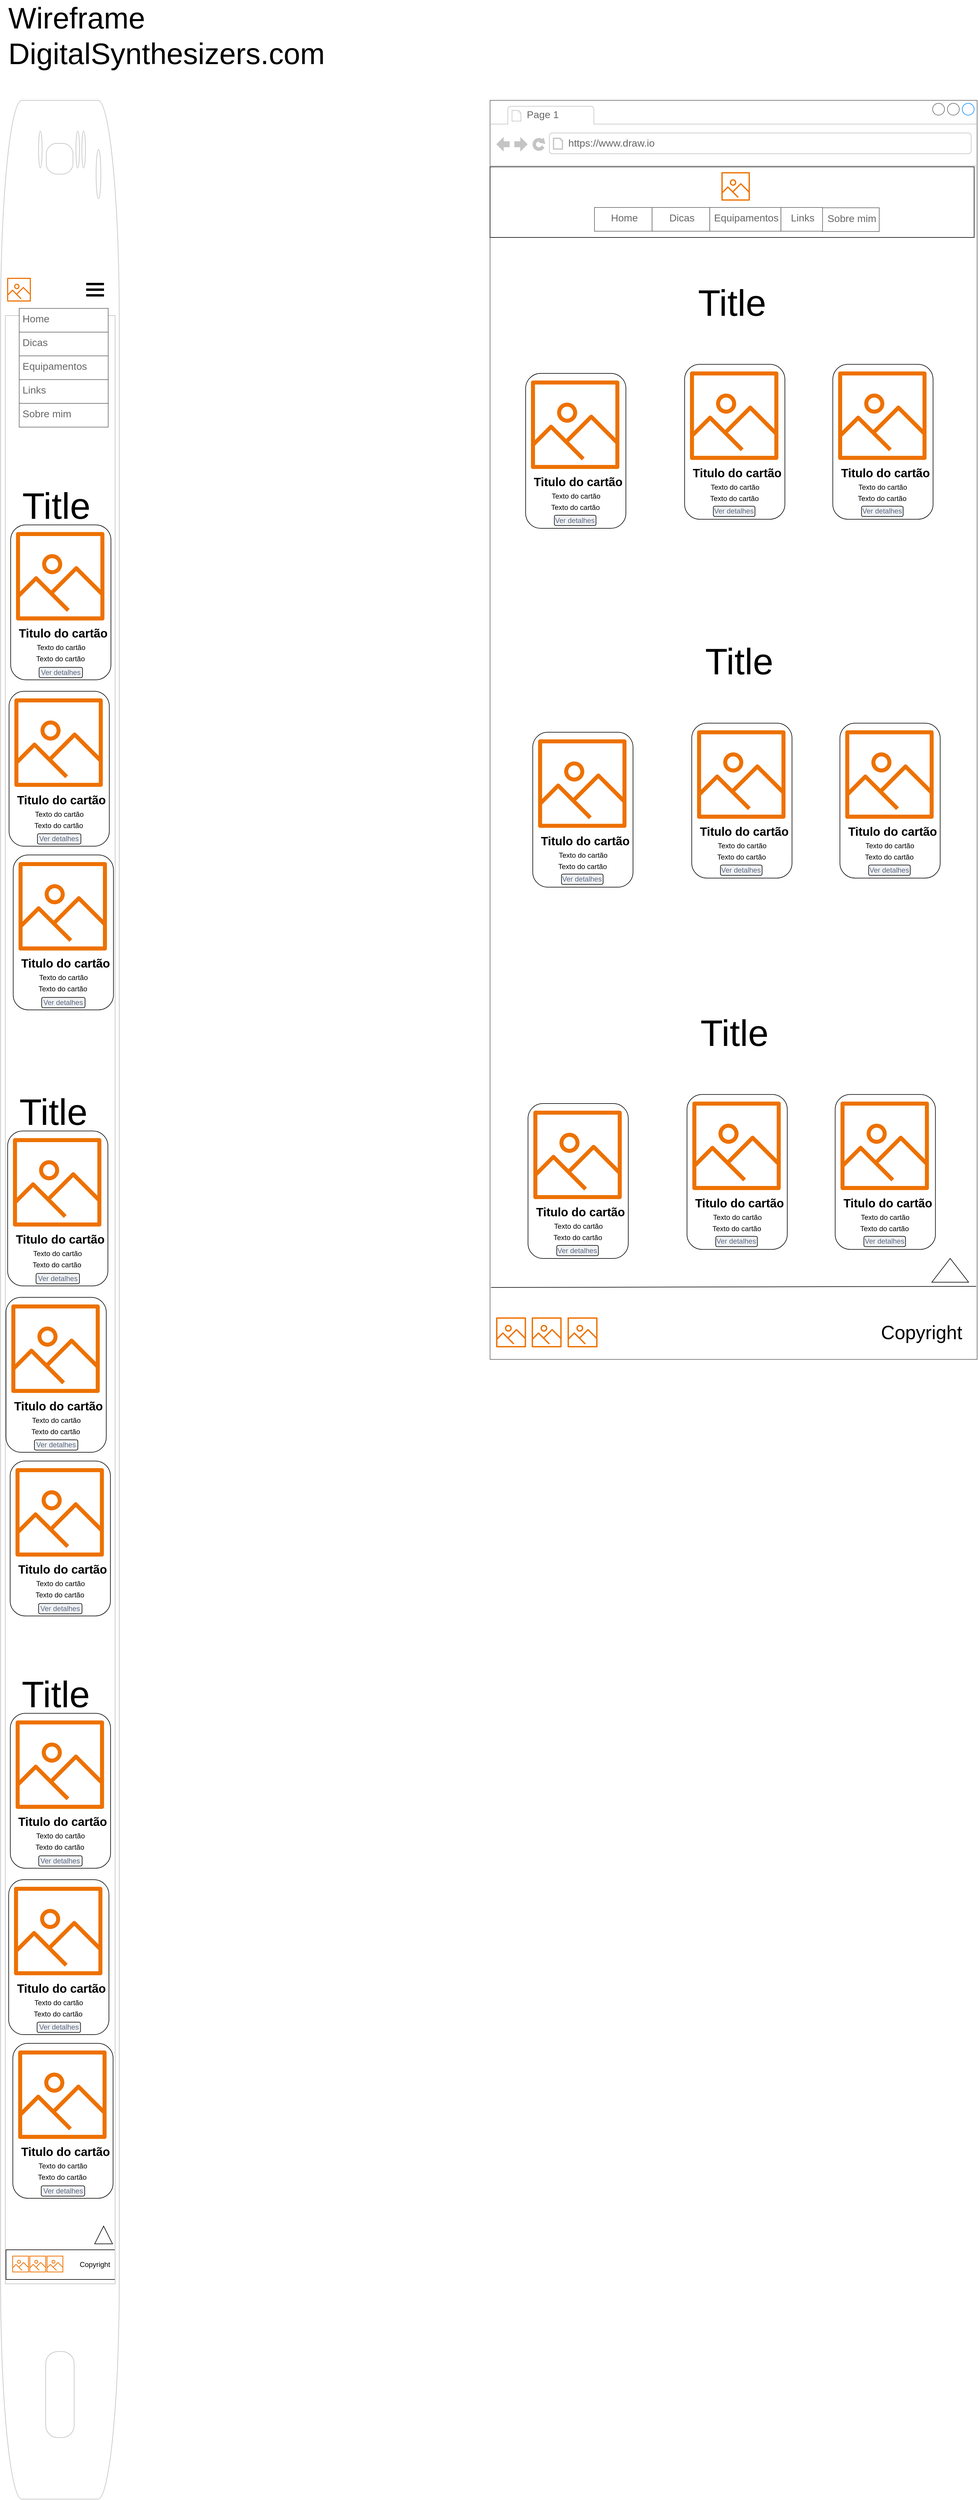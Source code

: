 <mxfile version="24.0.5" type="device">
  <diagram name="Página-1" id="FaP_dJT9hkuv4Exj-_sJ">
    <mxGraphModel dx="788" dy="883" grid="1" gridSize="10" guides="1" tooltips="1" connect="1" arrows="1" fold="1" page="1" pageScale="1" pageWidth="827" pageHeight="1169" math="0" shadow="0">
      <root>
        <mxCell id="0" />
        <mxCell id="1" parent="0" />
        <mxCell id="19RHVUslfX-rteBm91JF-3" value="" style="strokeWidth=1;shadow=0;dashed=0;align=center;html=1;shape=mxgraph.mockup.containers.browserWindow;rSize=0;strokeColor=#666666;strokeColor2=#008cff;strokeColor3=#c4c4c4;mainText=,;recursiveResize=0;container=0;" parent="1" vertex="1">
          <mxGeometry x="1654" y="209" width="821" height="2121" as="geometry" />
        </mxCell>
        <mxCell id="giOqo-i87lCZL18woFMz-3" value="" style="rounded=0;whiteSpace=wrap;html=1;" parent="1" vertex="1">
          <mxGeometry x="1654" y="321" width="816" height="119" as="geometry" />
        </mxCell>
        <mxCell id="giOqo-i87lCZL18woFMz-1" value="" style="rounded=0;whiteSpace=wrap;html=1;" parent="1" vertex="1">
          <mxGeometry x="838.13" y="3830" width="190" height="50" as="geometry" />
        </mxCell>
        <mxCell id="19RHVUslfX-rteBm91JF-1" value="" style="verticalLabelPosition=bottom;verticalAlign=top;html=1;shadow=0;dashed=0;strokeWidth=1;shape=mxgraph.android.phone2;strokeColor=#c0c0c0;" parent="1" vertex="1">
          <mxGeometry x="829" y="209" width="200" height="4041" as="geometry" />
        </mxCell>
        <mxCell id="19RHVUslfX-rteBm91JF-6" value="" style="sketch=0;outlineConnect=0;fontColor=#232F3E;gradientColor=none;fillColor=#ED7100;strokeColor=none;dashed=0;verticalLabelPosition=bottom;verticalAlign=top;align=center;html=1;fontSize=12;fontStyle=0;aspect=fixed;pointerEvents=1;shape=mxgraph.aws4.container_registry_image;" parent="1" vertex="1">
          <mxGeometry x="840" y="508" width="40" height="40" as="geometry" />
        </mxCell>
        <mxCell id="19RHVUslfX-rteBm91JF-7" value="" style="sketch=0;outlineConnect=0;fontColor=#232F3E;gradientColor=none;fillColor=#ED7100;strokeColor=none;dashed=0;verticalLabelPosition=bottom;verticalAlign=top;align=center;html=1;fontSize=12;fontStyle=0;aspect=fixed;pointerEvents=1;shape=mxgraph.aws4.container_registry_image;" parent="1" vertex="1">
          <mxGeometry x="848.63" y="3840" width="28" height="28" as="geometry" />
        </mxCell>
        <mxCell id="19RHVUslfX-rteBm91JF-8" value="" style="sketch=0;outlineConnect=0;fontColor=#232F3E;gradientColor=none;fillColor=#ED7100;strokeColor=none;dashed=0;verticalLabelPosition=bottom;verticalAlign=top;align=center;html=1;fontSize=12;fontStyle=0;aspect=fixed;pointerEvents=1;shape=mxgraph.aws4.container_registry_image;" parent="1" vertex="1">
          <mxGeometry x="877.63" y="3840" width="28" height="28" as="geometry" />
        </mxCell>
        <mxCell id="19RHVUslfX-rteBm91JF-9" value="" style="sketch=0;outlineConnect=0;fontColor=#232F3E;gradientColor=none;fillColor=#ED7100;strokeColor=none;dashed=0;verticalLabelPosition=bottom;verticalAlign=top;align=center;html=1;fontSize=12;fontStyle=0;aspect=fixed;pointerEvents=1;shape=mxgraph.aws4.container_registry_image;" parent="1" vertex="1">
          <mxGeometry x="906.63" y="3840" width="28" height="28" as="geometry" />
        </mxCell>
        <mxCell id="19RHVUslfX-rteBm91JF-10" value="Copyright" style="text;html=1;strokeColor=none;fillColor=none;align=center;verticalAlign=middle;whiteSpace=wrap;rounded=0;" parent="1" vertex="1">
          <mxGeometry x="957.63" y="3840" width="60" height="30" as="geometry" />
        </mxCell>
        <mxCell id="19RHVUslfX-rteBm91JF-19" value="" style="verticalLabelPosition=bottom;shadow=0;dashed=0;align=center;html=1;verticalAlign=top;shape=mxgraph.electrical.transmission.3_line_bus;strokeWidth=4;" parent="1" vertex="1">
          <mxGeometry x="973.25" y="518.5" width="30" height="19" as="geometry" />
        </mxCell>
        <mxCell id="19RHVUslfX-rteBm91JF-21" value="" style="html=1;shadow=0;dashed=0;align=center;verticalAlign=middle;shape=mxgraph.arrows2.arrow;dy=0.6;dx=40;direction=north;notch=0;" parent="1" vertex="1">
          <mxGeometry x="987.63" y="3790" width="30" height="30" as="geometry" />
        </mxCell>
        <mxCell id="19RHVUslfX-rteBm91JF-33" value="" style="group" parent="1" vertex="1" connectable="0">
          <mxGeometry x="860.38" y="559.5" width="150" height="200" as="geometry" />
        </mxCell>
        <mxCell id="19RHVUslfX-rteBm91JF-13" value="Home" style="strokeWidth=1;shadow=0;dashed=0;align=center;html=1;shape=mxgraph.mockup.text.textBox;fontColor=#666666;align=left;fontSize=17;spacingLeft=4;spacingTop=-3;whiteSpace=wrap;strokeColor=#666666;mainText=" parent="19RHVUslfX-rteBm91JF-33" vertex="1">
          <mxGeometry width="150" height="40" as="geometry" />
        </mxCell>
        <mxCell id="19RHVUslfX-rteBm91JF-14" value="Dicas" style="strokeWidth=1;shadow=0;dashed=0;align=center;html=1;shape=mxgraph.mockup.text.textBox;fontColor=#666666;align=left;fontSize=17;spacingLeft=4;spacingTop=-3;whiteSpace=wrap;strokeColor=#666666;mainText=" parent="19RHVUslfX-rteBm91JF-33" vertex="1">
          <mxGeometry y="40" width="150" height="40" as="geometry" />
        </mxCell>
        <mxCell id="19RHVUslfX-rteBm91JF-15" value="Equipamentos" style="strokeWidth=1;shadow=0;dashed=0;align=center;html=1;shape=mxgraph.mockup.text.textBox;fontColor=#666666;align=left;fontSize=17;spacingLeft=4;spacingTop=-3;whiteSpace=wrap;strokeColor=#666666;mainText=" parent="19RHVUslfX-rteBm91JF-33" vertex="1">
          <mxGeometry y="80" width="150" height="40" as="geometry" />
        </mxCell>
        <mxCell id="19RHVUslfX-rteBm91JF-16" value="Links" style="strokeWidth=1;shadow=0;dashed=0;align=center;html=1;shape=mxgraph.mockup.text.textBox;fontColor=#666666;align=left;fontSize=17;spacingLeft=4;spacingTop=-3;whiteSpace=wrap;strokeColor=#666666;mainText=" parent="19RHVUslfX-rteBm91JF-33" vertex="1">
          <mxGeometry y="120" width="150" height="40" as="geometry" />
        </mxCell>
        <mxCell id="19RHVUslfX-rteBm91JF-17" value="Sobre mim" style="strokeWidth=1;shadow=0;dashed=0;align=center;html=1;shape=mxgraph.mockup.text.textBox;fontColor=#666666;align=left;fontSize=17;spacingLeft=4;spacingTop=-3;whiteSpace=wrap;strokeColor=#666666;mainText=" parent="19RHVUslfX-rteBm91JF-33" vertex="1">
          <mxGeometry y="160" width="150" height="40" as="geometry" />
        </mxCell>
        <mxCell id="19RHVUslfX-rteBm91JF-41" value="&lt;div style=&quot;&quot;&gt;&lt;span style=&quot;font-size: 50px; background-color: initial;&quot;&gt;Wireframe&lt;/span&gt;&lt;/div&gt;&lt;font style=&quot;font-size: 50px;&quot;&gt;&lt;div style=&quot;&quot;&gt;&lt;span style=&quot;background-color: initial;&quot;&gt;DigitalSynthesizers.com&lt;/span&gt;&lt;/div&gt;&lt;/font&gt;" style="text;html=1;strokeColor=none;fillColor=none;align=left;verticalAlign=middle;whiteSpace=wrap;rounded=0;" parent="1" vertex="1">
          <mxGeometry x="840" y="40" width="543" height="120" as="geometry" />
        </mxCell>
        <mxCell id="VqHraIQtky6QPpkY4Rgw-3" value="" style="rounded=1;whiteSpace=wrap;html=1;" parent="1" vertex="1">
          <mxGeometry x="846" y="924.21" width="169" height="261" as="geometry" />
        </mxCell>
        <mxCell id="VqHraIQtky6QPpkY4Rgw-4" value="" style="sketch=0;outlineConnect=0;fontColor=#232F3E;gradientColor=none;fillColor=#ED7100;strokeColor=none;dashed=0;verticalLabelPosition=bottom;verticalAlign=top;align=center;html=1;fontSize=12;fontStyle=0;aspect=fixed;pointerEvents=1;shape=mxgraph.aws4.container_registry_image;" parent="1" vertex="1">
          <mxGeometry x="855" y="936.21" width="149" height="149" as="geometry" />
        </mxCell>
        <mxCell id="VqHraIQtky6QPpkY4Rgw-5" value="&lt;font style=&quot;font-size: 20px;&quot;&gt;Titulo do cartão&lt;/font&gt;" style="text;strokeColor=none;fillColor=none;html=1;fontSize=24;fontStyle=1;verticalAlign=middle;align=center;" parent="1" vertex="1">
          <mxGeometry x="851.75" y="1096.21" width="164.5" height="20" as="geometry" />
        </mxCell>
        <mxCell id="VqHraIQtky6QPpkY4Rgw-6" value="Texto do cartão" style="text;html=1;strokeColor=none;fillColor=none;align=center;verticalAlign=middle;whiteSpace=wrap;rounded=0;" parent="1" vertex="1">
          <mxGeometry x="885.5" y="1116.21" width="90" height="30" as="geometry" />
        </mxCell>
        <mxCell id="VqHraIQtky6QPpkY4Rgw-7" value="Texto do cartão" style="text;html=1;strokeColor=none;fillColor=none;align=center;verticalAlign=middle;whiteSpace=wrap;rounded=0;" parent="1" vertex="1">
          <mxGeometry x="884.5" y="1135.21" width="90" height="30" as="geometry" />
        </mxCell>
        <mxCell id="VqHraIQtky6QPpkY4Rgw-54" value="Ver detalhes" style="rounded=1;fillColor=#F1F2F4;align=center;strokeColor=default;html=1;whiteSpace=wrap;fontColor=#596780;fontSize=12;sketch=0;" parent="1" vertex="1">
          <mxGeometry x="893.91" y="1164.21" width="73.18" height="17.41" as="geometry" />
        </mxCell>
        <mxCell id="19RHVUslfX-rteBm91JF-4" value="Page 1" style="strokeWidth=1;shadow=0;dashed=0;align=center;html=1;shape=mxgraph.mockup.containers.anchor;fontSize=17;fontColor=#666666;align=left;whiteSpace=wrap;" parent="1" vertex="1">
          <mxGeometry x="1714" y="221" width="110" height="26" as="geometry" />
        </mxCell>
        <mxCell id="19RHVUslfX-rteBm91JF-5" value="https://www.draw.io" style="strokeWidth=1;shadow=0;dashed=0;align=center;html=1;shape=mxgraph.mockup.containers.anchor;rSize=0;fontSize=17;fontColor=#666666;align=left;" parent="1" vertex="1">
          <mxGeometry x="1784" y="269" width="250" height="26" as="geometry" />
        </mxCell>
        <mxCell id="19RHVUslfX-rteBm91JF-36" value="" style="sketch=0;outlineConnect=0;fontColor=#232F3E;gradientColor=none;fillColor=#ED7100;strokeColor=none;dashed=0;verticalLabelPosition=bottom;verticalAlign=top;align=center;html=1;fontSize=12;fontStyle=0;aspect=fixed;pointerEvents=1;shape=mxgraph.aws4.container_registry_image;" parent="1" vertex="1">
          <mxGeometry x="1784.68" y="2259.25" width="50.5" height="50.5" as="geometry" />
        </mxCell>
        <mxCell id="19RHVUslfX-rteBm91JF-37" value="" style="sketch=0;outlineConnect=0;fontColor=#232F3E;gradientColor=none;fillColor=#ED7100;strokeColor=none;dashed=0;verticalLabelPosition=bottom;verticalAlign=top;align=center;html=1;fontSize=12;fontStyle=0;aspect=fixed;pointerEvents=1;shape=mxgraph.aws4.container_registry_image;" parent="1" vertex="1">
          <mxGeometry x="1724.18" y="2259.25" width="50.5" height="50.5" as="geometry" />
        </mxCell>
        <mxCell id="19RHVUslfX-rteBm91JF-38" value="" style="sketch=0;outlineConnect=0;fontColor=#232F3E;gradientColor=none;fillColor=#ED7100;strokeColor=none;dashed=0;verticalLabelPosition=bottom;verticalAlign=top;align=center;html=1;fontSize=12;fontStyle=0;aspect=fixed;pointerEvents=1;shape=mxgraph.aws4.container_registry_image;" parent="1" vertex="1">
          <mxGeometry x="1664.18" y="2259.25" width="50.5" height="50.5" as="geometry" />
        </mxCell>
        <mxCell id="19RHVUslfX-rteBm91JF-39" value="&lt;font style=&quot;font-size: 32px;&quot;&gt;Copyright&lt;/font&gt;" style="text;html=1;strokeColor=none;fillColor=none;align=center;verticalAlign=middle;whiteSpace=wrap;rounded=0;" parent="1" vertex="1">
          <mxGeometry x="2306.64" y="2264.5" width="149" height="40" as="geometry" />
        </mxCell>
        <mxCell id="19RHVUslfX-rteBm91JF-40" value="" style="html=1;shadow=0;dashed=0;align=center;verticalAlign=middle;shape=mxgraph.arrows2.arrow;dy=0.6;dx=40;direction=north;notch=0;" parent="1" vertex="1">
          <mxGeometry x="2398.64" y="2160" width="62" height="40" as="geometry" />
        </mxCell>
        <mxCell id="19RHVUslfX-rteBm91JF-34" value="" style="endArrow=none;html=1;rounded=0;exitX=0.999;exitY=0.378;exitDx=0;exitDy=0;exitPerimeter=0;entryX=0.003;entryY=0.38;entryDx=0;entryDy=0;entryPerimeter=0;" parent="1" edge="1">
          <mxGeometry width="50" height="50" relative="1" as="geometry">
            <mxPoint x="2473.359" y="2206.978" as="sourcePoint" />
            <mxPoint x="1655.643" y="2208.88" as="targetPoint" />
          </mxGeometry>
        </mxCell>
        <mxCell id="VqHraIQtky6QPpkY4Rgw-34" value="" style="rounded=1;whiteSpace=wrap;html=1;" parent="1" vertex="1">
          <mxGeometry x="1714" y="669" width="169" height="261" as="geometry" />
        </mxCell>
        <mxCell id="VqHraIQtky6QPpkY4Rgw-35" value="" style="sketch=0;outlineConnect=0;fontColor=#232F3E;gradientColor=none;fillColor=#ED7100;strokeColor=none;dashed=0;verticalLabelPosition=bottom;verticalAlign=top;align=center;html=1;fontSize=12;fontStyle=0;aspect=fixed;pointerEvents=1;shape=mxgraph.aws4.container_registry_image;" parent="1" vertex="1">
          <mxGeometry x="1723" y="681" width="149" height="149" as="geometry" />
        </mxCell>
        <mxCell id="VqHraIQtky6QPpkY4Rgw-36" value="&lt;font style=&quot;font-size: 20px;&quot;&gt;Titulo do cartão&lt;/font&gt;" style="text;strokeColor=none;fillColor=none;html=1;fontSize=24;fontStyle=1;verticalAlign=middle;align=center;" parent="1" vertex="1">
          <mxGeometry x="1719.75" y="841" width="164.5" height="20" as="geometry" />
        </mxCell>
        <mxCell id="VqHraIQtky6QPpkY4Rgw-37" value="Texto do cartão" style="text;html=1;strokeColor=none;fillColor=none;align=center;verticalAlign=middle;whiteSpace=wrap;rounded=0;" parent="1" vertex="1">
          <mxGeometry x="1753.5" y="861" width="90" height="30" as="geometry" />
        </mxCell>
        <mxCell id="VqHraIQtky6QPpkY4Rgw-38" value="Texto do cartão" style="text;html=1;strokeColor=none;fillColor=none;align=center;verticalAlign=middle;whiteSpace=wrap;rounded=0;" parent="1" vertex="1">
          <mxGeometry x="1752.5" y="880" width="90" height="30" as="geometry" />
        </mxCell>
        <mxCell id="VqHraIQtky6QPpkY4Rgw-53" value="Ver detalhes" style="rounded=1;fillColor=#F1F2F4;align=center;strokeColor=default;html=1;whiteSpace=wrap;fontColor=#596780;fontSize=12;sketch=0;" parent="1" vertex="1">
          <mxGeometry x="1762.4" y="908" width="70.19" height="17.41" as="geometry" />
        </mxCell>
        <mxCell id="19RHVUslfX-rteBm91JF-25" value="" style="sketch=0;outlineConnect=0;fontColor=#232F3E;gradientColor=none;fillColor=#ED7100;strokeColor=none;dashed=0;verticalLabelPosition=bottom;verticalAlign=top;align=center;html=1;fontSize=12;fontStyle=0;aspect=fixed;pointerEvents=1;shape=mxgraph.aws4.container_registry_image;" parent="1" vertex="1">
          <mxGeometry x="2044" y="330" width="48" height="48" as="geometry" />
        </mxCell>
        <mxCell id="giOqo-i87lCZL18woFMz-9" value="" style="group;verticalAlign=middle;align=center;" parent="1" vertex="1" connectable="0">
          <mxGeometry x="1830" y="389.5" width="480" height="40.5" as="geometry" />
        </mxCell>
        <mxCell id="giOqo-i87lCZL18woFMz-7" value="" style="group" parent="giOqo-i87lCZL18woFMz-9" vertex="1" connectable="0">
          <mxGeometry x="194.247" width="285.753" height="40.5" as="geometry" />
        </mxCell>
        <mxCell id="19RHVUslfX-rteBm91JF-27" value="Sobre mim" style="strokeWidth=1;shadow=0;dashed=0;align=center;html=1;shape=mxgraph.mockup.text.textBox;fontColor=#666666;align=center;fontSize=17;spacingLeft=4;spacingTop=-3;whiteSpace=wrap;strokeColor=#666666;mainText=" parent="giOqo-i87lCZL18woFMz-7" vertex="1">
          <mxGeometry x="189.432" y="0.5" width="96.321" height="40" as="geometry" />
        </mxCell>
        <mxCell id="19RHVUslfX-rteBm91JF-29" value="Links" style="strokeWidth=1;shadow=0;dashed=0;align=center;html=1;shape=mxgraph.mockup.text.textBox;fontColor=#666666;align=center;fontSize=17;spacingLeft=4;spacingTop=-3;whiteSpace=wrap;strokeColor=#666666;mainText=" parent="giOqo-i87lCZL18woFMz-7" vertex="1">
          <mxGeometry x="120" width="70.23" height="40" as="geometry" />
        </mxCell>
        <mxCell id="19RHVUslfX-rteBm91JF-30" value="Equipamentos" style="strokeWidth=1;shadow=0;dashed=0;align=center;html=1;shape=mxgraph.mockup.text.textBox;fontColor=#666666;align=center;fontSize=17;spacingLeft=4;spacingTop=-3;whiteSpace=wrap;strokeColor=#666666;mainText=" parent="giOqo-i87lCZL18woFMz-7" vertex="1">
          <mxGeometry width="120" height="40" as="geometry" />
        </mxCell>
        <mxCell id="giOqo-i87lCZL18woFMz-8" value="" style="group" parent="giOqo-i87lCZL18woFMz-9" vertex="1" connectable="0">
          <mxGeometry width="194.247" height="40" as="geometry" />
        </mxCell>
        <mxCell id="19RHVUslfX-rteBm91JF-31" value="Home" style="strokeWidth=1;shadow=0;dashed=0;align=center;html=1;shape=mxgraph.mockup.text.textBox;fontColor=#666666;align=center;fontSize=17;spacingLeft=4;spacingTop=-3;whiteSpace=wrap;strokeColor=#666666;mainText=" parent="giOqo-i87lCZL18woFMz-8" vertex="1">
          <mxGeometry width="97.124" height="40" as="geometry" />
        </mxCell>
        <mxCell id="giOqo-i87lCZL18woFMz-6" value="Dicas" style="strokeWidth=1;shadow=0;dashed=0;align=center;html=1;shape=mxgraph.mockup.text.textBox;fontColor=#666666;align=center;fontSize=17;spacingLeft=4;spacingTop=-3;whiteSpace=wrap;strokeColor=#666666;mainText=" parent="giOqo-i87lCZL18woFMz-8" vertex="1">
          <mxGeometry x="97.123" width="97.124" height="40" as="geometry" />
        </mxCell>
        <mxCell id="hCV3SswvlFDgwHoPoeKC-1" value="" style="rounded=1;whiteSpace=wrap;html=1;" vertex="1" parent="1">
          <mxGeometry x="2231.75" y="653.7" width="169" height="261" as="geometry" />
        </mxCell>
        <mxCell id="hCV3SswvlFDgwHoPoeKC-2" value="" style="sketch=0;outlineConnect=0;fontColor=#232F3E;gradientColor=none;fillColor=#ED7100;strokeColor=none;dashed=0;verticalLabelPosition=bottom;verticalAlign=top;align=center;html=1;fontSize=12;fontStyle=0;aspect=fixed;pointerEvents=1;shape=mxgraph.aws4.container_registry_image;" vertex="1" parent="1">
          <mxGeometry x="2240.75" y="665.7" width="149" height="149" as="geometry" />
        </mxCell>
        <mxCell id="hCV3SswvlFDgwHoPoeKC-3" value="&lt;font style=&quot;font-size: 20px;&quot;&gt;Titulo do cartão&lt;/font&gt;" style="text;strokeColor=none;fillColor=none;html=1;fontSize=24;fontStyle=1;verticalAlign=middle;align=center;" vertex="1" parent="1">
          <mxGeometry x="2237.5" y="825.7" width="164.5" height="20" as="geometry" />
        </mxCell>
        <mxCell id="hCV3SswvlFDgwHoPoeKC-4" value="Texto do cartão" style="text;html=1;strokeColor=none;fillColor=none;align=center;verticalAlign=middle;whiteSpace=wrap;rounded=0;" vertex="1" parent="1">
          <mxGeometry x="2271.25" y="845.7" width="90" height="30" as="geometry" />
        </mxCell>
        <mxCell id="hCV3SswvlFDgwHoPoeKC-5" value="Texto do cartão" style="text;html=1;strokeColor=none;fillColor=none;align=center;verticalAlign=middle;whiteSpace=wrap;rounded=0;" vertex="1" parent="1">
          <mxGeometry x="2270.25" y="864.7" width="90" height="30" as="geometry" />
        </mxCell>
        <mxCell id="hCV3SswvlFDgwHoPoeKC-6" value="Ver detalhes" style="rounded=1;fillColor=#F1F2F4;align=center;strokeColor=default;html=1;whiteSpace=wrap;fontColor=#596780;fontSize=12;sketch=0;" vertex="1" parent="1">
          <mxGeometry x="2280.15" y="892.7" width="70.19" height="17.41" as="geometry" />
        </mxCell>
        <mxCell id="hCV3SswvlFDgwHoPoeKC-7" value="" style="rounded=1;whiteSpace=wrap;html=1;" vertex="1" parent="1">
          <mxGeometry x="1982" y="653.71" width="169" height="261" as="geometry" />
        </mxCell>
        <mxCell id="hCV3SswvlFDgwHoPoeKC-8" value="" style="sketch=0;outlineConnect=0;fontColor=#232F3E;gradientColor=none;fillColor=#ED7100;strokeColor=none;dashed=0;verticalLabelPosition=bottom;verticalAlign=top;align=center;html=1;fontSize=12;fontStyle=0;aspect=fixed;pointerEvents=1;shape=mxgraph.aws4.container_registry_image;" vertex="1" parent="1">
          <mxGeometry x="1991" y="665.71" width="149" height="149" as="geometry" />
        </mxCell>
        <mxCell id="hCV3SswvlFDgwHoPoeKC-9" value="&lt;font style=&quot;font-size: 20px;&quot;&gt;Titulo do cartão&lt;/font&gt;" style="text;strokeColor=none;fillColor=none;html=1;fontSize=24;fontStyle=1;verticalAlign=middle;align=center;" vertex="1" parent="1">
          <mxGeometry x="1987.75" y="825.71" width="164.5" height="20" as="geometry" />
        </mxCell>
        <mxCell id="hCV3SswvlFDgwHoPoeKC-10" value="Texto do cartão" style="text;html=1;strokeColor=none;fillColor=none;align=center;verticalAlign=middle;whiteSpace=wrap;rounded=0;" vertex="1" parent="1">
          <mxGeometry x="2021.5" y="845.71" width="90" height="30" as="geometry" />
        </mxCell>
        <mxCell id="hCV3SswvlFDgwHoPoeKC-11" value="Texto do cartão" style="text;html=1;strokeColor=none;fillColor=none;align=center;verticalAlign=middle;whiteSpace=wrap;rounded=0;" vertex="1" parent="1">
          <mxGeometry x="2020.5" y="864.71" width="90" height="30" as="geometry" />
        </mxCell>
        <mxCell id="hCV3SswvlFDgwHoPoeKC-12" value="Ver detalhes" style="rounded=1;fillColor=#F1F2F4;align=center;strokeColor=default;html=1;whiteSpace=wrap;fontColor=#596780;fontSize=12;sketch=0;" vertex="1" parent="1">
          <mxGeometry x="2030.4" y="892.71" width="70.19" height="17.41" as="geometry" />
        </mxCell>
        <mxCell id="hCV3SswvlFDgwHoPoeKC-13" value="&lt;font style=&quot;font-size: 62px;&quot;&gt;Title&lt;/font&gt;" style="text;html=1;align=center;verticalAlign=middle;whiteSpace=wrap;rounded=0;" vertex="1" parent="1">
          <mxGeometry x="2032" y="535.5" width="60" height="30" as="geometry" />
        </mxCell>
        <mxCell id="hCV3SswvlFDgwHoPoeKC-14" value="" style="rounded=1;whiteSpace=wrap;html=1;" vertex="1" parent="1">
          <mxGeometry x="1726" y="1273.5" width="169" height="261" as="geometry" />
        </mxCell>
        <mxCell id="hCV3SswvlFDgwHoPoeKC-15" value="" style="sketch=0;outlineConnect=0;fontColor=#232F3E;gradientColor=none;fillColor=#ED7100;strokeColor=none;dashed=0;verticalLabelPosition=bottom;verticalAlign=top;align=center;html=1;fontSize=12;fontStyle=0;aspect=fixed;pointerEvents=1;shape=mxgraph.aws4.container_registry_image;" vertex="1" parent="1">
          <mxGeometry x="1735" y="1285.5" width="149" height="149" as="geometry" />
        </mxCell>
        <mxCell id="hCV3SswvlFDgwHoPoeKC-16" value="&lt;font style=&quot;font-size: 20px;&quot;&gt;Titulo do cartão&lt;/font&gt;" style="text;strokeColor=none;fillColor=none;html=1;fontSize=24;fontStyle=1;verticalAlign=middle;align=center;" vertex="1" parent="1">
          <mxGeometry x="1731.75" y="1445.5" width="164.5" height="20" as="geometry" />
        </mxCell>
        <mxCell id="hCV3SswvlFDgwHoPoeKC-17" value="Texto do cartão" style="text;html=1;strokeColor=none;fillColor=none;align=center;verticalAlign=middle;whiteSpace=wrap;rounded=0;" vertex="1" parent="1">
          <mxGeometry x="1765.5" y="1465.5" width="90" height="30" as="geometry" />
        </mxCell>
        <mxCell id="hCV3SswvlFDgwHoPoeKC-18" value="Texto do cartão" style="text;html=1;strokeColor=none;fillColor=none;align=center;verticalAlign=middle;whiteSpace=wrap;rounded=0;" vertex="1" parent="1">
          <mxGeometry x="1764.5" y="1484.5" width="90" height="30" as="geometry" />
        </mxCell>
        <mxCell id="hCV3SswvlFDgwHoPoeKC-19" value="Ver detalhes" style="rounded=1;fillColor=#F1F2F4;align=center;strokeColor=default;html=1;whiteSpace=wrap;fontColor=#596780;fontSize=12;sketch=0;" vertex="1" parent="1">
          <mxGeometry x="1774.4" y="1512.5" width="70.19" height="17.41" as="geometry" />
        </mxCell>
        <mxCell id="hCV3SswvlFDgwHoPoeKC-20" value="" style="rounded=1;whiteSpace=wrap;html=1;" vertex="1" parent="1">
          <mxGeometry x="2243.75" y="1258.2" width="169" height="261" as="geometry" />
        </mxCell>
        <mxCell id="hCV3SswvlFDgwHoPoeKC-21" value="" style="sketch=0;outlineConnect=0;fontColor=#232F3E;gradientColor=none;fillColor=#ED7100;strokeColor=none;dashed=0;verticalLabelPosition=bottom;verticalAlign=top;align=center;html=1;fontSize=12;fontStyle=0;aspect=fixed;pointerEvents=1;shape=mxgraph.aws4.container_registry_image;" vertex="1" parent="1">
          <mxGeometry x="2252.75" y="1270.2" width="149" height="149" as="geometry" />
        </mxCell>
        <mxCell id="hCV3SswvlFDgwHoPoeKC-22" value="&lt;font style=&quot;font-size: 20px;&quot;&gt;Titulo do cartão&lt;/font&gt;" style="text;strokeColor=none;fillColor=none;html=1;fontSize=24;fontStyle=1;verticalAlign=middle;align=center;" vertex="1" parent="1">
          <mxGeometry x="2249.5" y="1430.2" width="164.5" height="20" as="geometry" />
        </mxCell>
        <mxCell id="hCV3SswvlFDgwHoPoeKC-23" value="Texto do cartão" style="text;html=1;strokeColor=none;fillColor=none;align=center;verticalAlign=middle;whiteSpace=wrap;rounded=0;" vertex="1" parent="1">
          <mxGeometry x="2283.25" y="1450.2" width="90" height="30" as="geometry" />
        </mxCell>
        <mxCell id="hCV3SswvlFDgwHoPoeKC-24" value="Texto do cartão" style="text;html=1;strokeColor=none;fillColor=none;align=center;verticalAlign=middle;whiteSpace=wrap;rounded=0;" vertex="1" parent="1">
          <mxGeometry x="2282.25" y="1469.2" width="90" height="30" as="geometry" />
        </mxCell>
        <mxCell id="hCV3SswvlFDgwHoPoeKC-25" value="Ver detalhes" style="rounded=1;fillColor=#F1F2F4;align=center;strokeColor=default;html=1;whiteSpace=wrap;fontColor=#596780;fontSize=12;sketch=0;" vertex="1" parent="1">
          <mxGeometry x="2292.15" y="1497.2" width="70.19" height="17.41" as="geometry" />
        </mxCell>
        <mxCell id="hCV3SswvlFDgwHoPoeKC-26" value="" style="rounded=1;whiteSpace=wrap;html=1;" vertex="1" parent="1">
          <mxGeometry x="1994" y="1258.21" width="169" height="261" as="geometry" />
        </mxCell>
        <mxCell id="hCV3SswvlFDgwHoPoeKC-27" value="" style="sketch=0;outlineConnect=0;fontColor=#232F3E;gradientColor=none;fillColor=#ED7100;strokeColor=none;dashed=0;verticalLabelPosition=bottom;verticalAlign=top;align=center;html=1;fontSize=12;fontStyle=0;aspect=fixed;pointerEvents=1;shape=mxgraph.aws4.container_registry_image;" vertex="1" parent="1">
          <mxGeometry x="2003" y="1270.21" width="149" height="149" as="geometry" />
        </mxCell>
        <mxCell id="hCV3SswvlFDgwHoPoeKC-28" value="&lt;font style=&quot;font-size: 20px;&quot;&gt;Titulo do cartão&lt;/font&gt;" style="text;strokeColor=none;fillColor=none;html=1;fontSize=24;fontStyle=1;verticalAlign=middle;align=center;" vertex="1" parent="1">
          <mxGeometry x="1999.75" y="1430.21" width="164.5" height="20" as="geometry" />
        </mxCell>
        <mxCell id="hCV3SswvlFDgwHoPoeKC-29" value="Texto do cartão" style="text;html=1;strokeColor=none;fillColor=none;align=center;verticalAlign=middle;whiteSpace=wrap;rounded=0;" vertex="1" parent="1">
          <mxGeometry x="2033.5" y="1450.21" width="90" height="30" as="geometry" />
        </mxCell>
        <mxCell id="hCV3SswvlFDgwHoPoeKC-30" value="Texto do cartão" style="text;html=1;strokeColor=none;fillColor=none;align=center;verticalAlign=middle;whiteSpace=wrap;rounded=0;" vertex="1" parent="1">
          <mxGeometry x="2032.5" y="1469.21" width="90" height="30" as="geometry" />
        </mxCell>
        <mxCell id="hCV3SswvlFDgwHoPoeKC-31" value="Ver detalhes" style="rounded=1;fillColor=#F1F2F4;align=center;strokeColor=default;html=1;whiteSpace=wrap;fontColor=#596780;fontSize=12;sketch=0;" vertex="1" parent="1">
          <mxGeometry x="2042.4" y="1497.21" width="70.19" height="17.41" as="geometry" />
        </mxCell>
        <mxCell id="hCV3SswvlFDgwHoPoeKC-32" value="&lt;font style=&quot;font-size: 62px;&quot;&gt;Title&lt;/font&gt;" style="text;html=1;align=center;verticalAlign=middle;whiteSpace=wrap;rounded=0;" vertex="1" parent="1">
          <mxGeometry x="2044" y="1140" width="60" height="30" as="geometry" />
        </mxCell>
        <mxCell id="hCV3SswvlFDgwHoPoeKC-33" value="" style="rounded=1;whiteSpace=wrap;html=1;" vertex="1" parent="1">
          <mxGeometry x="1718" y="1899" width="169" height="261" as="geometry" />
        </mxCell>
        <mxCell id="hCV3SswvlFDgwHoPoeKC-34" value="" style="sketch=0;outlineConnect=0;fontColor=#232F3E;gradientColor=none;fillColor=#ED7100;strokeColor=none;dashed=0;verticalLabelPosition=bottom;verticalAlign=top;align=center;html=1;fontSize=12;fontStyle=0;aspect=fixed;pointerEvents=1;shape=mxgraph.aws4.container_registry_image;" vertex="1" parent="1">
          <mxGeometry x="1727" y="1911" width="149" height="149" as="geometry" />
        </mxCell>
        <mxCell id="hCV3SswvlFDgwHoPoeKC-35" value="&lt;font style=&quot;font-size: 20px;&quot;&gt;Titulo do cartão&lt;/font&gt;" style="text;strokeColor=none;fillColor=none;html=1;fontSize=24;fontStyle=1;verticalAlign=middle;align=center;" vertex="1" parent="1">
          <mxGeometry x="1723.75" y="2071" width="164.5" height="20" as="geometry" />
        </mxCell>
        <mxCell id="hCV3SswvlFDgwHoPoeKC-36" value="Texto do cartão" style="text;html=1;strokeColor=none;fillColor=none;align=center;verticalAlign=middle;whiteSpace=wrap;rounded=0;" vertex="1" parent="1">
          <mxGeometry x="1757.5" y="2091" width="90" height="30" as="geometry" />
        </mxCell>
        <mxCell id="hCV3SswvlFDgwHoPoeKC-37" value="Texto do cartão" style="text;html=1;strokeColor=none;fillColor=none;align=center;verticalAlign=middle;whiteSpace=wrap;rounded=0;" vertex="1" parent="1">
          <mxGeometry x="1756.5" y="2110" width="90" height="30" as="geometry" />
        </mxCell>
        <mxCell id="hCV3SswvlFDgwHoPoeKC-38" value="Ver detalhes" style="rounded=1;fillColor=#F1F2F4;align=center;strokeColor=default;html=1;whiteSpace=wrap;fontColor=#596780;fontSize=12;sketch=0;" vertex="1" parent="1">
          <mxGeometry x="1766.4" y="2138" width="70.19" height="17.41" as="geometry" />
        </mxCell>
        <mxCell id="hCV3SswvlFDgwHoPoeKC-39" value="" style="rounded=1;whiteSpace=wrap;html=1;" vertex="1" parent="1">
          <mxGeometry x="2235.75" y="1883.7" width="169" height="261" as="geometry" />
        </mxCell>
        <mxCell id="hCV3SswvlFDgwHoPoeKC-40" value="" style="sketch=0;outlineConnect=0;fontColor=#232F3E;gradientColor=none;fillColor=#ED7100;strokeColor=none;dashed=0;verticalLabelPosition=bottom;verticalAlign=top;align=center;html=1;fontSize=12;fontStyle=0;aspect=fixed;pointerEvents=1;shape=mxgraph.aws4.container_registry_image;" vertex="1" parent="1">
          <mxGeometry x="2244.75" y="1895.7" width="149" height="149" as="geometry" />
        </mxCell>
        <mxCell id="hCV3SswvlFDgwHoPoeKC-41" value="&lt;font style=&quot;font-size: 20px;&quot;&gt;Titulo do cartão&lt;/font&gt;" style="text;strokeColor=none;fillColor=none;html=1;fontSize=24;fontStyle=1;verticalAlign=middle;align=center;" vertex="1" parent="1">
          <mxGeometry x="2241.5" y="2055.7" width="164.5" height="20" as="geometry" />
        </mxCell>
        <mxCell id="hCV3SswvlFDgwHoPoeKC-42" value="Texto do cartão" style="text;html=1;strokeColor=none;fillColor=none;align=center;verticalAlign=middle;whiteSpace=wrap;rounded=0;" vertex="1" parent="1">
          <mxGeometry x="2275.25" y="2075.7" width="90" height="30" as="geometry" />
        </mxCell>
        <mxCell id="hCV3SswvlFDgwHoPoeKC-43" value="Texto do cartão" style="text;html=1;strokeColor=none;fillColor=none;align=center;verticalAlign=middle;whiteSpace=wrap;rounded=0;" vertex="1" parent="1">
          <mxGeometry x="2274.25" y="2094.7" width="90" height="30" as="geometry" />
        </mxCell>
        <mxCell id="hCV3SswvlFDgwHoPoeKC-44" value="Ver detalhes" style="rounded=1;fillColor=#F1F2F4;align=center;strokeColor=default;html=1;whiteSpace=wrap;fontColor=#596780;fontSize=12;sketch=0;" vertex="1" parent="1">
          <mxGeometry x="2284.15" y="2122.7" width="70.19" height="17.41" as="geometry" />
        </mxCell>
        <mxCell id="hCV3SswvlFDgwHoPoeKC-45" value="" style="rounded=1;whiteSpace=wrap;html=1;" vertex="1" parent="1">
          <mxGeometry x="1986" y="1883.71" width="169" height="261" as="geometry" />
        </mxCell>
        <mxCell id="hCV3SswvlFDgwHoPoeKC-46" value="" style="sketch=0;outlineConnect=0;fontColor=#232F3E;gradientColor=none;fillColor=#ED7100;strokeColor=none;dashed=0;verticalLabelPosition=bottom;verticalAlign=top;align=center;html=1;fontSize=12;fontStyle=0;aspect=fixed;pointerEvents=1;shape=mxgraph.aws4.container_registry_image;" vertex="1" parent="1">
          <mxGeometry x="1995" y="1895.71" width="149" height="149" as="geometry" />
        </mxCell>
        <mxCell id="hCV3SswvlFDgwHoPoeKC-47" value="&lt;font style=&quot;font-size: 20px;&quot;&gt;Titulo do cartão&lt;/font&gt;" style="text;strokeColor=none;fillColor=none;html=1;fontSize=24;fontStyle=1;verticalAlign=middle;align=center;" vertex="1" parent="1">
          <mxGeometry x="1991.75" y="2055.71" width="164.5" height="20" as="geometry" />
        </mxCell>
        <mxCell id="hCV3SswvlFDgwHoPoeKC-48" value="Texto do cartão" style="text;html=1;strokeColor=none;fillColor=none;align=center;verticalAlign=middle;whiteSpace=wrap;rounded=0;" vertex="1" parent="1">
          <mxGeometry x="2025.5" y="2075.71" width="90" height="30" as="geometry" />
        </mxCell>
        <mxCell id="hCV3SswvlFDgwHoPoeKC-49" value="Texto do cartão" style="text;html=1;strokeColor=none;fillColor=none;align=center;verticalAlign=middle;whiteSpace=wrap;rounded=0;" vertex="1" parent="1">
          <mxGeometry x="2024.5" y="2094.71" width="90" height="30" as="geometry" />
        </mxCell>
        <mxCell id="hCV3SswvlFDgwHoPoeKC-50" value="Ver detalhes" style="rounded=1;fillColor=#F1F2F4;align=center;strokeColor=default;html=1;whiteSpace=wrap;fontColor=#596780;fontSize=12;sketch=0;" vertex="1" parent="1">
          <mxGeometry x="2034.4" y="2122.71" width="70.19" height="17.41" as="geometry" />
        </mxCell>
        <mxCell id="hCV3SswvlFDgwHoPoeKC-51" value="&lt;font style=&quot;font-size: 62px;&quot;&gt;Title&lt;/font&gt;" style="text;html=1;align=center;verticalAlign=middle;whiteSpace=wrap;rounded=0;" vertex="1" parent="1">
          <mxGeometry x="2036" y="1765.5" width="60" height="30" as="geometry" />
        </mxCell>
        <mxCell id="hCV3SswvlFDgwHoPoeKC-52" value="&lt;font style=&quot;font-size: 62px;&quot;&gt;Title&lt;/font&gt;" style="text;html=1;align=center;verticalAlign=middle;whiteSpace=wrap;rounded=0;" vertex="1" parent="1">
          <mxGeometry x="892.87" y="878" width="60" height="30" as="geometry" />
        </mxCell>
        <mxCell id="hCV3SswvlFDgwHoPoeKC-56" value="" style="rounded=1;whiteSpace=wrap;html=1;" vertex="1" parent="1">
          <mxGeometry x="843.25" y="1204.5" width="169" height="261" as="geometry" />
        </mxCell>
        <mxCell id="hCV3SswvlFDgwHoPoeKC-57" value="" style="sketch=0;outlineConnect=0;fontColor=#232F3E;gradientColor=none;fillColor=#ED7100;strokeColor=none;dashed=0;verticalLabelPosition=bottom;verticalAlign=top;align=center;html=1;fontSize=12;fontStyle=0;aspect=fixed;pointerEvents=1;shape=mxgraph.aws4.container_registry_image;" vertex="1" parent="1">
          <mxGeometry x="852.25" y="1216.5" width="149" height="149" as="geometry" />
        </mxCell>
        <mxCell id="hCV3SswvlFDgwHoPoeKC-58" value="&lt;font style=&quot;font-size: 20px;&quot;&gt;Titulo do cartão&lt;/font&gt;" style="text;strokeColor=none;fillColor=none;html=1;fontSize=24;fontStyle=1;verticalAlign=middle;align=center;" vertex="1" parent="1">
          <mxGeometry x="849" y="1376.5" width="164.5" height="20" as="geometry" />
        </mxCell>
        <mxCell id="hCV3SswvlFDgwHoPoeKC-59" value="Texto do cartão" style="text;html=1;strokeColor=none;fillColor=none;align=center;verticalAlign=middle;whiteSpace=wrap;rounded=0;" vertex="1" parent="1">
          <mxGeometry x="882.75" y="1396.5" width="90" height="30" as="geometry" />
        </mxCell>
        <mxCell id="hCV3SswvlFDgwHoPoeKC-60" value="Texto do cartão" style="text;html=1;strokeColor=none;fillColor=none;align=center;verticalAlign=middle;whiteSpace=wrap;rounded=0;" vertex="1" parent="1">
          <mxGeometry x="881.75" y="1415.5" width="90" height="30" as="geometry" />
        </mxCell>
        <mxCell id="hCV3SswvlFDgwHoPoeKC-61" value="Ver detalhes" style="rounded=1;fillColor=#F1F2F4;align=center;strokeColor=default;html=1;whiteSpace=wrap;fontColor=#596780;fontSize=12;sketch=0;" vertex="1" parent="1">
          <mxGeometry x="891.16" y="1444.5" width="73.18" height="17.41" as="geometry" />
        </mxCell>
        <mxCell id="hCV3SswvlFDgwHoPoeKC-62" value="" style="rounded=1;whiteSpace=wrap;html=1;" vertex="1" parent="1">
          <mxGeometry x="850.26" y="1480.2" width="169" height="261" as="geometry" />
        </mxCell>
        <mxCell id="hCV3SswvlFDgwHoPoeKC-63" value="" style="sketch=0;outlineConnect=0;fontColor=#232F3E;gradientColor=none;fillColor=#ED7100;strokeColor=none;dashed=0;verticalLabelPosition=bottom;verticalAlign=top;align=center;html=1;fontSize=12;fontStyle=0;aspect=fixed;pointerEvents=1;shape=mxgraph.aws4.container_registry_image;" vertex="1" parent="1">
          <mxGeometry x="859.26" y="1492.2" width="149" height="149" as="geometry" />
        </mxCell>
        <mxCell id="hCV3SswvlFDgwHoPoeKC-64" value="&lt;font style=&quot;font-size: 20px;&quot;&gt;Titulo do cartão&lt;/font&gt;" style="text;strokeColor=none;fillColor=none;html=1;fontSize=24;fontStyle=1;verticalAlign=middle;align=center;" vertex="1" parent="1">
          <mxGeometry x="856.01" y="1652.2" width="164.5" height="20" as="geometry" />
        </mxCell>
        <mxCell id="hCV3SswvlFDgwHoPoeKC-65" value="Texto do cartão" style="text;html=1;strokeColor=none;fillColor=none;align=center;verticalAlign=middle;whiteSpace=wrap;rounded=0;" vertex="1" parent="1">
          <mxGeometry x="889.76" y="1672.2" width="90" height="30" as="geometry" />
        </mxCell>
        <mxCell id="hCV3SswvlFDgwHoPoeKC-66" value="Texto do cartão" style="text;html=1;strokeColor=none;fillColor=none;align=center;verticalAlign=middle;whiteSpace=wrap;rounded=0;" vertex="1" parent="1">
          <mxGeometry x="888.76" y="1691.2" width="90" height="30" as="geometry" />
        </mxCell>
        <mxCell id="hCV3SswvlFDgwHoPoeKC-67" value="Ver detalhes" style="rounded=1;fillColor=#F1F2F4;align=center;strokeColor=default;html=1;whiteSpace=wrap;fontColor=#596780;fontSize=12;sketch=0;" vertex="1" parent="1">
          <mxGeometry x="898.17" y="1720.2" width="73.18" height="17.41" as="geometry" />
        </mxCell>
        <mxCell id="hCV3SswvlFDgwHoPoeKC-68" value="" style="rounded=1;whiteSpace=wrap;html=1;" vertex="1" parent="1">
          <mxGeometry x="840.87" y="1945.21" width="169" height="261" as="geometry" />
        </mxCell>
        <mxCell id="hCV3SswvlFDgwHoPoeKC-69" value="" style="sketch=0;outlineConnect=0;fontColor=#232F3E;gradientColor=none;fillColor=#ED7100;strokeColor=none;dashed=0;verticalLabelPosition=bottom;verticalAlign=top;align=center;html=1;fontSize=12;fontStyle=0;aspect=fixed;pointerEvents=1;shape=mxgraph.aws4.container_registry_image;" vertex="1" parent="1">
          <mxGeometry x="849.87" y="1957.21" width="149" height="149" as="geometry" />
        </mxCell>
        <mxCell id="hCV3SswvlFDgwHoPoeKC-70" value="&lt;font style=&quot;font-size: 20px;&quot;&gt;Titulo do cartão&lt;/font&gt;" style="text;strokeColor=none;fillColor=none;html=1;fontSize=24;fontStyle=1;verticalAlign=middle;align=center;" vertex="1" parent="1">
          <mxGeometry x="846.62" y="2117.21" width="164.5" height="20" as="geometry" />
        </mxCell>
        <mxCell id="hCV3SswvlFDgwHoPoeKC-71" value="Texto do cartão" style="text;html=1;strokeColor=none;fillColor=none;align=center;verticalAlign=middle;whiteSpace=wrap;rounded=0;" vertex="1" parent="1">
          <mxGeometry x="880.37" y="2137.21" width="90" height="30" as="geometry" />
        </mxCell>
        <mxCell id="hCV3SswvlFDgwHoPoeKC-72" value="Texto do cartão" style="text;html=1;strokeColor=none;fillColor=none;align=center;verticalAlign=middle;whiteSpace=wrap;rounded=0;" vertex="1" parent="1">
          <mxGeometry x="879.37" y="2156.21" width="90" height="30" as="geometry" />
        </mxCell>
        <mxCell id="hCV3SswvlFDgwHoPoeKC-73" value="Ver detalhes" style="rounded=1;fillColor=#F1F2F4;align=center;strokeColor=default;html=1;whiteSpace=wrap;fontColor=#596780;fontSize=12;sketch=0;" vertex="1" parent="1">
          <mxGeometry x="888.78" y="2185.21" width="73.18" height="17.41" as="geometry" />
        </mxCell>
        <mxCell id="hCV3SswvlFDgwHoPoeKC-74" value="&lt;font style=&quot;font-size: 62px;&quot;&gt;Title&lt;/font&gt;" style="text;html=1;align=center;verticalAlign=middle;whiteSpace=wrap;rounded=0;" vertex="1" parent="1">
          <mxGeometry x="887.74" y="1899" width="60" height="30" as="geometry" />
        </mxCell>
        <mxCell id="hCV3SswvlFDgwHoPoeKC-75" value="" style="rounded=1;whiteSpace=wrap;html=1;" vertex="1" parent="1">
          <mxGeometry x="838.12" y="2225.5" width="169" height="261" as="geometry" />
        </mxCell>
        <mxCell id="hCV3SswvlFDgwHoPoeKC-76" value="" style="sketch=0;outlineConnect=0;fontColor=#232F3E;gradientColor=none;fillColor=#ED7100;strokeColor=none;dashed=0;verticalLabelPosition=bottom;verticalAlign=top;align=center;html=1;fontSize=12;fontStyle=0;aspect=fixed;pointerEvents=1;shape=mxgraph.aws4.container_registry_image;" vertex="1" parent="1">
          <mxGeometry x="847.12" y="2237.5" width="149" height="149" as="geometry" />
        </mxCell>
        <mxCell id="hCV3SswvlFDgwHoPoeKC-77" value="&lt;font style=&quot;font-size: 20px;&quot;&gt;Titulo do cartão&lt;/font&gt;" style="text;strokeColor=none;fillColor=none;html=1;fontSize=24;fontStyle=1;verticalAlign=middle;align=center;" vertex="1" parent="1">
          <mxGeometry x="843.87" y="2397.5" width="164.5" height="20" as="geometry" />
        </mxCell>
        <mxCell id="hCV3SswvlFDgwHoPoeKC-78" value="Texto do cartão" style="text;html=1;strokeColor=none;fillColor=none;align=center;verticalAlign=middle;whiteSpace=wrap;rounded=0;" vertex="1" parent="1">
          <mxGeometry x="877.62" y="2417.5" width="90" height="30" as="geometry" />
        </mxCell>
        <mxCell id="hCV3SswvlFDgwHoPoeKC-79" value="Texto do cartão" style="text;html=1;strokeColor=none;fillColor=none;align=center;verticalAlign=middle;whiteSpace=wrap;rounded=0;" vertex="1" parent="1">
          <mxGeometry x="876.62" y="2436.5" width="90" height="30" as="geometry" />
        </mxCell>
        <mxCell id="hCV3SswvlFDgwHoPoeKC-80" value="Ver detalhes" style="rounded=1;fillColor=#F1F2F4;align=center;strokeColor=default;html=1;whiteSpace=wrap;fontColor=#596780;fontSize=12;sketch=0;" vertex="1" parent="1">
          <mxGeometry x="886.03" y="2465.5" width="73.18" height="17.41" as="geometry" />
        </mxCell>
        <mxCell id="hCV3SswvlFDgwHoPoeKC-81" value="" style="rounded=1;whiteSpace=wrap;html=1;" vertex="1" parent="1">
          <mxGeometry x="845.13" y="2501.2" width="169" height="261" as="geometry" />
        </mxCell>
        <mxCell id="hCV3SswvlFDgwHoPoeKC-82" value="" style="sketch=0;outlineConnect=0;fontColor=#232F3E;gradientColor=none;fillColor=#ED7100;strokeColor=none;dashed=0;verticalLabelPosition=bottom;verticalAlign=top;align=center;html=1;fontSize=12;fontStyle=0;aspect=fixed;pointerEvents=1;shape=mxgraph.aws4.container_registry_image;" vertex="1" parent="1">
          <mxGeometry x="854.13" y="2513.2" width="149" height="149" as="geometry" />
        </mxCell>
        <mxCell id="hCV3SswvlFDgwHoPoeKC-83" value="&lt;font style=&quot;font-size: 20px;&quot;&gt;Titulo do cartão&lt;/font&gt;" style="text;strokeColor=none;fillColor=none;html=1;fontSize=24;fontStyle=1;verticalAlign=middle;align=center;" vertex="1" parent="1">
          <mxGeometry x="850.88" y="2673.2" width="164.5" height="20" as="geometry" />
        </mxCell>
        <mxCell id="hCV3SswvlFDgwHoPoeKC-84" value="Texto do cartão" style="text;html=1;strokeColor=none;fillColor=none;align=center;verticalAlign=middle;whiteSpace=wrap;rounded=0;" vertex="1" parent="1">
          <mxGeometry x="884.63" y="2693.2" width="90" height="30" as="geometry" />
        </mxCell>
        <mxCell id="hCV3SswvlFDgwHoPoeKC-85" value="Texto do cartão" style="text;html=1;strokeColor=none;fillColor=none;align=center;verticalAlign=middle;whiteSpace=wrap;rounded=0;" vertex="1" parent="1">
          <mxGeometry x="883.63" y="2712.2" width="90" height="30" as="geometry" />
        </mxCell>
        <mxCell id="hCV3SswvlFDgwHoPoeKC-86" value="Ver detalhes" style="rounded=1;fillColor=#F1F2F4;align=center;strokeColor=default;html=1;whiteSpace=wrap;fontColor=#596780;fontSize=12;sketch=0;" vertex="1" parent="1">
          <mxGeometry x="893.04" y="2741.2" width="73.18" height="17.41" as="geometry" />
        </mxCell>
        <mxCell id="hCV3SswvlFDgwHoPoeKC-87" value="" style="rounded=1;whiteSpace=wrap;html=1;" vertex="1" parent="1">
          <mxGeometry x="845.37" y="2926.21" width="169" height="261" as="geometry" />
        </mxCell>
        <mxCell id="hCV3SswvlFDgwHoPoeKC-88" value="" style="sketch=0;outlineConnect=0;fontColor=#232F3E;gradientColor=none;fillColor=#ED7100;strokeColor=none;dashed=0;verticalLabelPosition=bottom;verticalAlign=top;align=center;html=1;fontSize=12;fontStyle=0;aspect=fixed;pointerEvents=1;shape=mxgraph.aws4.container_registry_image;" vertex="1" parent="1">
          <mxGeometry x="854.37" y="2938.21" width="149" height="149" as="geometry" />
        </mxCell>
        <mxCell id="hCV3SswvlFDgwHoPoeKC-89" value="&lt;font style=&quot;font-size: 20px;&quot;&gt;Titulo do cartão&lt;/font&gt;" style="text;strokeColor=none;fillColor=none;html=1;fontSize=24;fontStyle=1;verticalAlign=middle;align=center;" vertex="1" parent="1">
          <mxGeometry x="851.12" y="3098.21" width="164.5" height="20" as="geometry" />
        </mxCell>
        <mxCell id="hCV3SswvlFDgwHoPoeKC-90" value="Texto do cartão" style="text;html=1;strokeColor=none;fillColor=none;align=center;verticalAlign=middle;whiteSpace=wrap;rounded=0;" vertex="1" parent="1">
          <mxGeometry x="884.87" y="3118.21" width="90" height="30" as="geometry" />
        </mxCell>
        <mxCell id="hCV3SswvlFDgwHoPoeKC-91" value="Texto do cartão" style="text;html=1;strokeColor=none;fillColor=none;align=center;verticalAlign=middle;whiteSpace=wrap;rounded=0;" vertex="1" parent="1">
          <mxGeometry x="883.87" y="3137.21" width="90" height="30" as="geometry" />
        </mxCell>
        <mxCell id="hCV3SswvlFDgwHoPoeKC-92" value="Ver detalhes" style="rounded=1;fillColor=#F1F2F4;align=center;strokeColor=default;html=1;whiteSpace=wrap;fontColor=#596780;fontSize=12;sketch=0;" vertex="1" parent="1">
          <mxGeometry x="893.28" y="3166.21" width="73.18" height="17.41" as="geometry" />
        </mxCell>
        <mxCell id="hCV3SswvlFDgwHoPoeKC-93" value="&lt;font style=&quot;font-size: 62px;&quot;&gt;Title&lt;/font&gt;" style="text;html=1;align=center;verticalAlign=middle;whiteSpace=wrap;rounded=0;" vertex="1" parent="1">
          <mxGeometry x="892.24" y="2880" width="60" height="30" as="geometry" />
        </mxCell>
        <mxCell id="hCV3SswvlFDgwHoPoeKC-94" value="" style="rounded=1;whiteSpace=wrap;html=1;" vertex="1" parent="1">
          <mxGeometry x="842.62" y="3206.5" width="169" height="261" as="geometry" />
        </mxCell>
        <mxCell id="hCV3SswvlFDgwHoPoeKC-95" value="" style="sketch=0;outlineConnect=0;fontColor=#232F3E;gradientColor=none;fillColor=#ED7100;strokeColor=none;dashed=0;verticalLabelPosition=bottom;verticalAlign=top;align=center;html=1;fontSize=12;fontStyle=0;aspect=fixed;pointerEvents=1;shape=mxgraph.aws4.container_registry_image;" vertex="1" parent="1">
          <mxGeometry x="851.62" y="3218.5" width="149" height="149" as="geometry" />
        </mxCell>
        <mxCell id="hCV3SswvlFDgwHoPoeKC-96" value="&lt;font style=&quot;font-size: 20px;&quot;&gt;Titulo do cartão&lt;/font&gt;" style="text;strokeColor=none;fillColor=none;html=1;fontSize=24;fontStyle=1;verticalAlign=middle;align=center;" vertex="1" parent="1">
          <mxGeometry x="848.37" y="3378.5" width="164.5" height="20" as="geometry" />
        </mxCell>
        <mxCell id="hCV3SswvlFDgwHoPoeKC-97" value="Texto do cartão" style="text;html=1;strokeColor=none;fillColor=none;align=center;verticalAlign=middle;whiteSpace=wrap;rounded=0;" vertex="1" parent="1">
          <mxGeometry x="882.12" y="3398.5" width="90" height="30" as="geometry" />
        </mxCell>
        <mxCell id="hCV3SswvlFDgwHoPoeKC-98" value="Texto do cartão" style="text;html=1;strokeColor=none;fillColor=none;align=center;verticalAlign=middle;whiteSpace=wrap;rounded=0;" vertex="1" parent="1">
          <mxGeometry x="881.12" y="3417.5" width="90" height="30" as="geometry" />
        </mxCell>
        <mxCell id="hCV3SswvlFDgwHoPoeKC-99" value="Ver detalhes" style="rounded=1;fillColor=#F1F2F4;align=center;strokeColor=default;html=1;whiteSpace=wrap;fontColor=#596780;fontSize=12;sketch=0;" vertex="1" parent="1">
          <mxGeometry x="890.53" y="3446.5" width="73.18" height="17.41" as="geometry" />
        </mxCell>
        <mxCell id="hCV3SswvlFDgwHoPoeKC-100" value="" style="rounded=1;whiteSpace=wrap;html=1;" vertex="1" parent="1">
          <mxGeometry x="849.63" y="3482.2" width="169" height="261" as="geometry" />
        </mxCell>
        <mxCell id="hCV3SswvlFDgwHoPoeKC-101" value="" style="sketch=0;outlineConnect=0;fontColor=#232F3E;gradientColor=none;fillColor=#ED7100;strokeColor=none;dashed=0;verticalLabelPosition=bottom;verticalAlign=top;align=center;html=1;fontSize=12;fontStyle=0;aspect=fixed;pointerEvents=1;shape=mxgraph.aws4.container_registry_image;" vertex="1" parent="1">
          <mxGeometry x="858.63" y="3494.2" width="149" height="149" as="geometry" />
        </mxCell>
        <mxCell id="hCV3SswvlFDgwHoPoeKC-102" value="&lt;font style=&quot;font-size: 20px;&quot;&gt;Titulo do cartão&lt;/font&gt;" style="text;strokeColor=none;fillColor=none;html=1;fontSize=24;fontStyle=1;verticalAlign=middle;align=center;" vertex="1" parent="1">
          <mxGeometry x="855.38" y="3654.2" width="164.5" height="20" as="geometry" />
        </mxCell>
        <mxCell id="hCV3SswvlFDgwHoPoeKC-103" value="Texto do cartão" style="text;html=1;strokeColor=none;fillColor=none;align=center;verticalAlign=middle;whiteSpace=wrap;rounded=0;" vertex="1" parent="1">
          <mxGeometry x="889.13" y="3674.2" width="90" height="30" as="geometry" />
        </mxCell>
        <mxCell id="hCV3SswvlFDgwHoPoeKC-104" value="Texto do cartão" style="text;html=1;strokeColor=none;fillColor=none;align=center;verticalAlign=middle;whiteSpace=wrap;rounded=0;" vertex="1" parent="1">
          <mxGeometry x="888.13" y="3693.2" width="90" height="30" as="geometry" />
        </mxCell>
        <mxCell id="hCV3SswvlFDgwHoPoeKC-105" value="Ver detalhes" style="rounded=1;fillColor=#F1F2F4;align=center;strokeColor=default;html=1;whiteSpace=wrap;fontColor=#596780;fontSize=12;sketch=0;" vertex="1" parent="1">
          <mxGeometry x="897.54" y="3722.2" width="73.18" height="17.41" as="geometry" />
        </mxCell>
      </root>
    </mxGraphModel>
  </diagram>
</mxfile>
